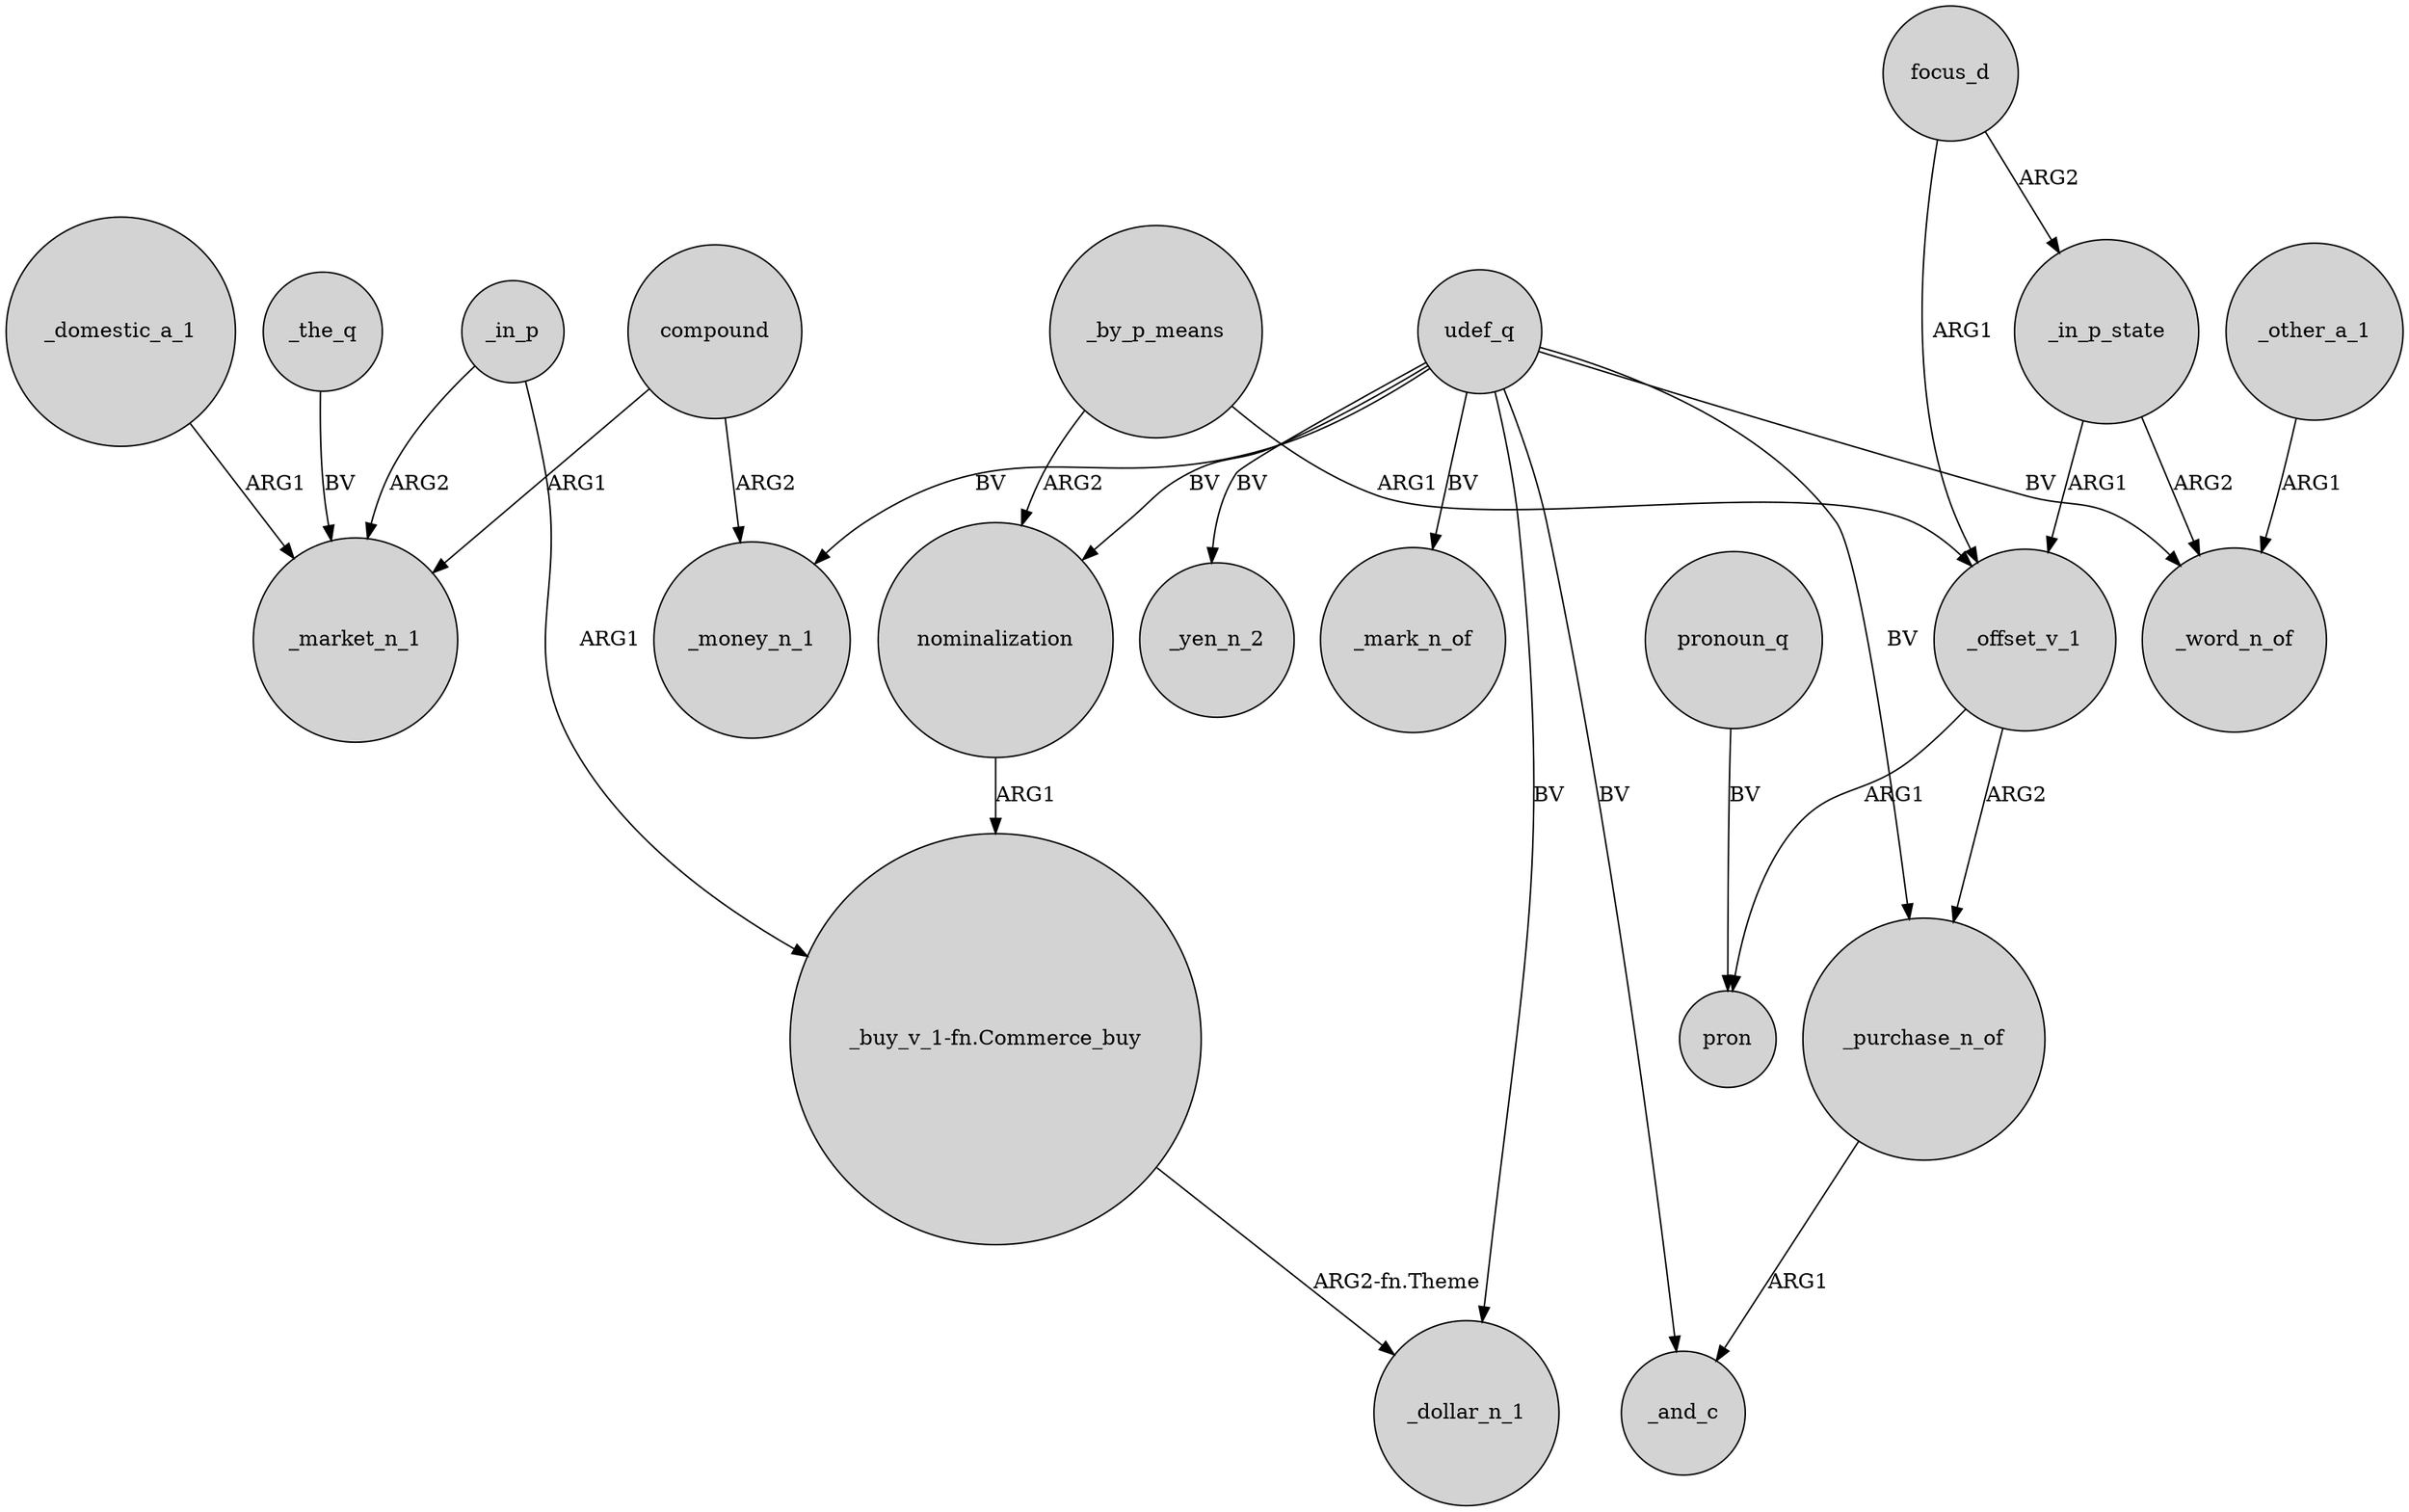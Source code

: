 digraph {
	node [shape=circle style=filled]
	udef_q -> _money_n_1 [label=BV]
	_offset_v_1 -> _purchase_n_of [label=ARG2]
	udef_q -> _yen_n_2 [label=BV]
	focus_d -> _offset_v_1 [label=ARG1]
	_by_p_means -> nominalization [label=ARG2]
	udef_q -> _mark_n_of [label=BV]
	_in_p_state -> _offset_v_1 [label=ARG1]
	_purchase_n_of -> _and_c [label=ARG1]
	_in_p -> "_buy_v_1-fn.Commerce_buy" [label=ARG1]
	focus_d -> _in_p_state [label=ARG2]
	_domestic_a_1 -> _market_n_1 [label=ARG1]
	udef_q -> _word_n_of [label=BV]
	_in_p_state -> _word_n_of [label=ARG2]
	pronoun_q -> pron [label=BV]
	nominalization -> "_buy_v_1-fn.Commerce_buy" [label=ARG1]
	compound -> _money_n_1 [label=ARG2]
	_offset_v_1 -> pron [label=ARG1]
	udef_q -> nominalization [label=BV]
	"_buy_v_1-fn.Commerce_buy" -> _dollar_n_1 [label="ARG2-fn.Theme"]
	_by_p_means -> _offset_v_1 [label=ARG1]
	_in_p -> _market_n_1 [label=ARG2]
	_other_a_1 -> _word_n_of [label=ARG1]
	compound -> _market_n_1 [label=ARG1]
	_the_q -> _market_n_1 [label=BV]
	udef_q -> _and_c [label=BV]
	udef_q -> _purchase_n_of [label=BV]
	udef_q -> _dollar_n_1 [label=BV]
}
